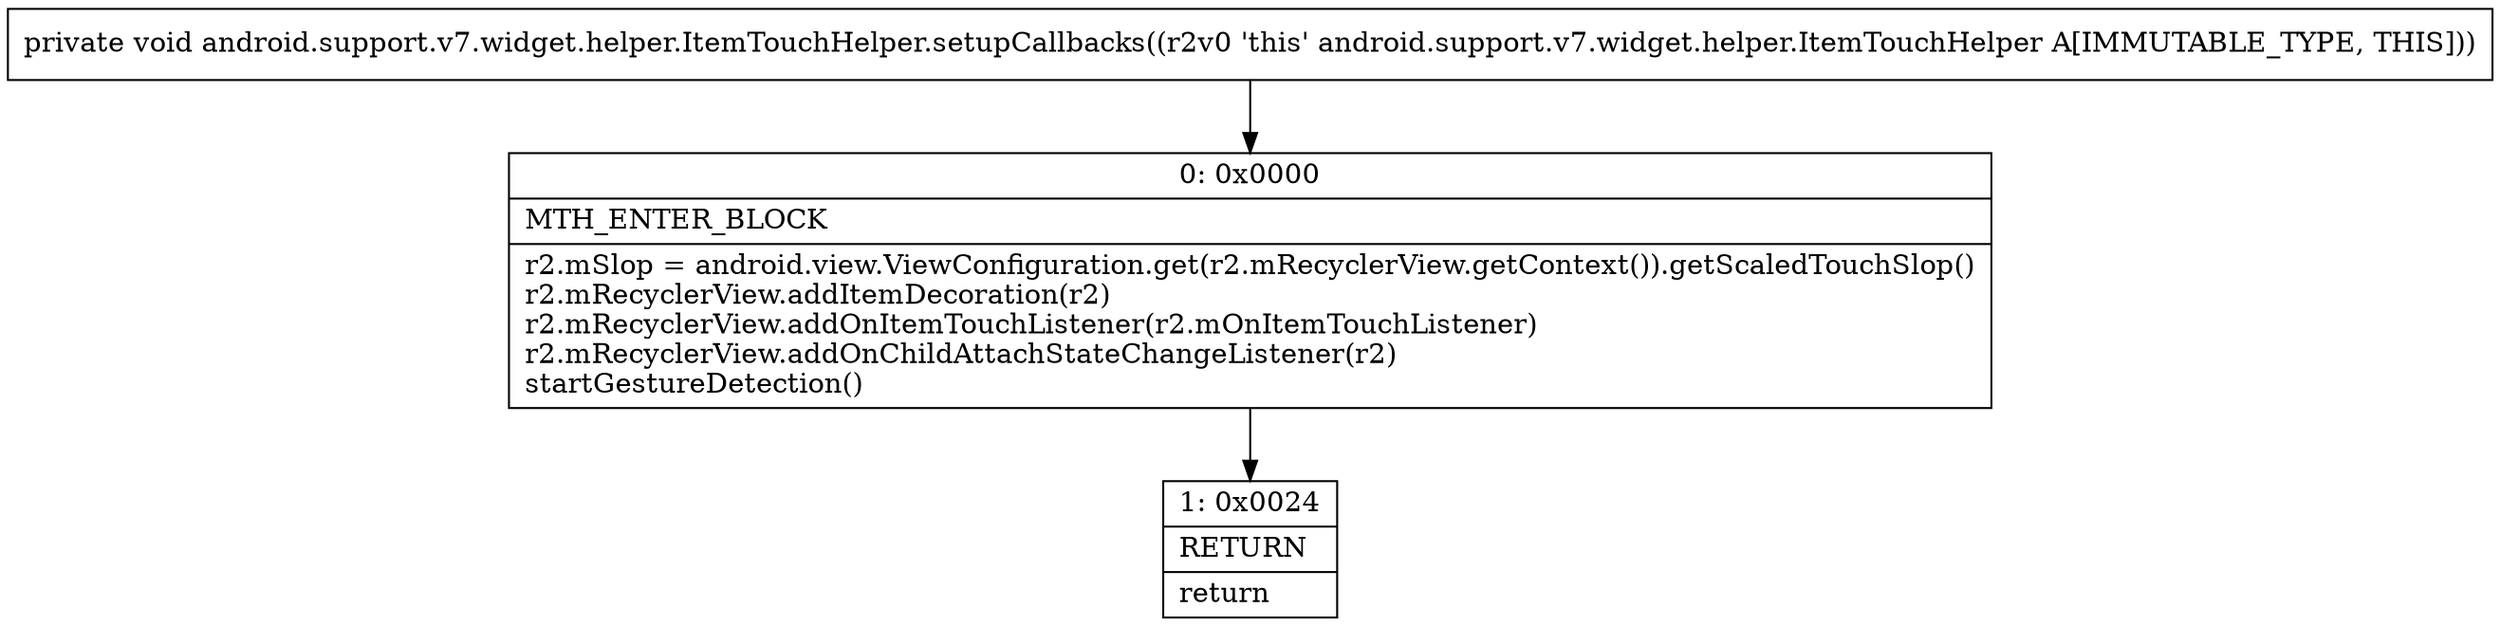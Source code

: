 digraph "CFG forandroid.support.v7.widget.helper.ItemTouchHelper.setupCallbacks()V" {
Node_0 [shape=record,label="{0\:\ 0x0000|MTH_ENTER_BLOCK\l|r2.mSlop = android.view.ViewConfiguration.get(r2.mRecyclerView.getContext()).getScaledTouchSlop()\lr2.mRecyclerView.addItemDecoration(r2)\lr2.mRecyclerView.addOnItemTouchListener(r2.mOnItemTouchListener)\lr2.mRecyclerView.addOnChildAttachStateChangeListener(r2)\lstartGestureDetection()\l}"];
Node_1 [shape=record,label="{1\:\ 0x0024|RETURN\l|return\l}"];
MethodNode[shape=record,label="{private void android.support.v7.widget.helper.ItemTouchHelper.setupCallbacks((r2v0 'this' android.support.v7.widget.helper.ItemTouchHelper A[IMMUTABLE_TYPE, THIS])) }"];
MethodNode -> Node_0;
Node_0 -> Node_1;
}

